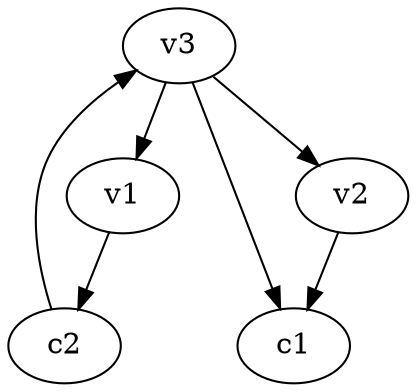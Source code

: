 strict digraph  {
c1;
c2;
v1;
v2;
v3;
c2 -> v3  [weight=1];
v1 -> c2  [weight=1];
v2 -> c1  [weight=1];
v3 -> c1  [weight=1];
v3 -> v1  [weight=1];
v3 -> v2  [weight=1];
}

